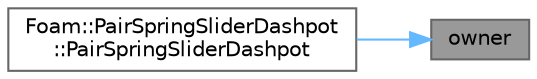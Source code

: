 digraph "owner"
{
 // LATEX_PDF_SIZE
  bgcolor="transparent";
  edge [fontname=Helvetica,fontsize=10,labelfontname=Helvetica,labelfontsize=10];
  node [fontname=Helvetica,fontsize=10,shape=box,height=0.2,width=0.4];
  rankdir="RL";
  Node1 [id="Node000001",label="owner",height=0.2,width=0.4,color="gray40", fillcolor="grey60", style="filled", fontcolor="black",tooltip=" "];
  Node1 -> Node2 [id="edge1_Node000001_Node000002",dir="back",color="steelblue1",style="solid",tooltip=" "];
  Node2 [id="Node000002",label="Foam::PairSpringSliderDashpot\l::PairSpringSliderDashpot",height=0.2,width=0.4,color="grey40", fillcolor="white", style="filled",URL="$classFoam_1_1PairSpringSliderDashpot.html#abe2fada6d1447ddb188040ce584d92cc",tooltip=" "];
}
